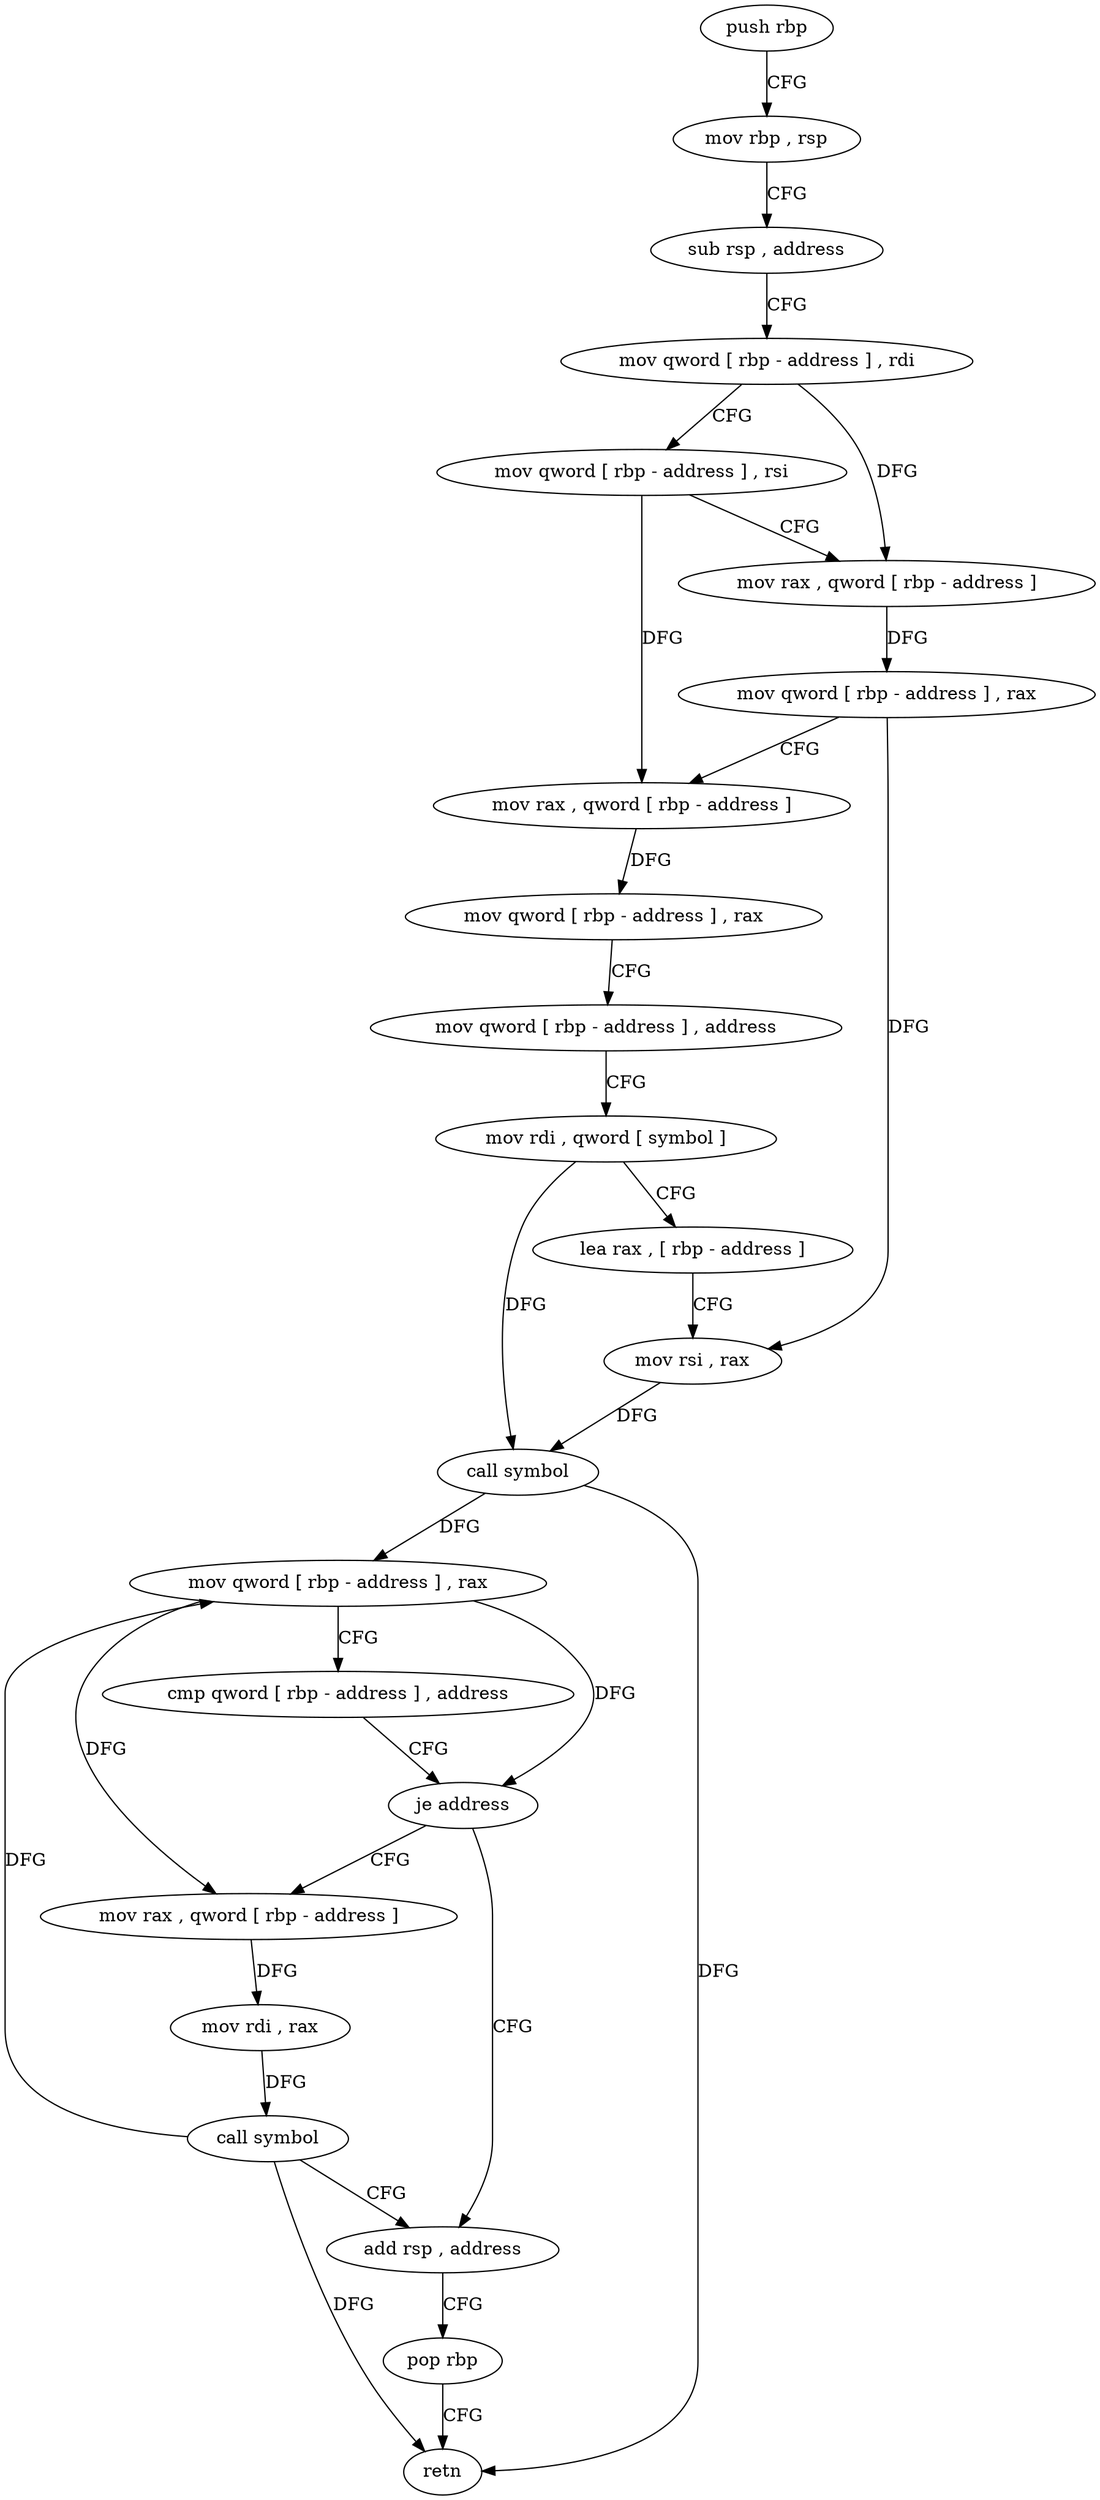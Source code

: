 digraph "func" {
"4244064" [label = "push rbp" ]
"4244065" [label = "mov rbp , rsp" ]
"4244068" [label = "sub rsp , address" ]
"4244072" [label = "mov qword [ rbp - address ] , rdi" ]
"4244076" [label = "mov qword [ rbp - address ] , rsi" ]
"4244080" [label = "mov rax , qword [ rbp - address ]" ]
"4244084" [label = "mov qword [ rbp - address ] , rax" ]
"4244088" [label = "mov rax , qword [ rbp - address ]" ]
"4244092" [label = "mov qword [ rbp - address ] , rax" ]
"4244096" [label = "mov qword [ rbp - address ] , address" ]
"4244104" [label = "mov rdi , qword [ symbol ]" ]
"4244112" [label = "lea rax , [ rbp - address ]" ]
"4244116" [label = "mov rsi , rax" ]
"4244119" [label = "call symbol" ]
"4244124" [label = "mov qword [ rbp - address ] , rax" ]
"4244128" [label = "cmp qword [ rbp - address ] , address" ]
"4244133" [label = "je address" ]
"4244151" [label = "add rsp , address" ]
"4244139" [label = "mov rax , qword [ rbp - address ]" ]
"4244155" [label = "pop rbp" ]
"4244156" [label = "retn" ]
"4244143" [label = "mov rdi , rax" ]
"4244146" [label = "call symbol" ]
"4244064" -> "4244065" [ label = "CFG" ]
"4244065" -> "4244068" [ label = "CFG" ]
"4244068" -> "4244072" [ label = "CFG" ]
"4244072" -> "4244076" [ label = "CFG" ]
"4244072" -> "4244080" [ label = "DFG" ]
"4244076" -> "4244080" [ label = "CFG" ]
"4244076" -> "4244088" [ label = "DFG" ]
"4244080" -> "4244084" [ label = "DFG" ]
"4244084" -> "4244088" [ label = "CFG" ]
"4244084" -> "4244116" [ label = "DFG" ]
"4244088" -> "4244092" [ label = "DFG" ]
"4244092" -> "4244096" [ label = "CFG" ]
"4244096" -> "4244104" [ label = "CFG" ]
"4244104" -> "4244112" [ label = "CFG" ]
"4244104" -> "4244119" [ label = "DFG" ]
"4244112" -> "4244116" [ label = "CFG" ]
"4244116" -> "4244119" [ label = "DFG" ]
"4244119" -> "4244124" [ label = "DFG" ]
"4244119" -> "4244156" [ label = "DFG" ]
"4244124" -> "4244128" [ label = "CFG" ]
"4244124" -> "4244133" [ label = "DFG" ]
"4244124" -> "4244139" [ label = "DFG" ]
"4244128" -> "4244133" [ label = "CFG" ]
"4244133" -> "4244151" [ label = "CFG" ]
"4244133" -> "4244139" [ label = "CFG" ]
"4244151" -> "4244155" [ label = "CFG" ]
"4244139" -> "4244143" [ label = "DFG" ]
"4244155" -> "4244156" [ label = "CFG" ]
"4244143" -> "4244146" [ label = "DFG" ]
"4244146" -> "4244151" [ label = "CFG" ]
"4244146" -> "4244124" [ label = "DFG" ]
"4244146" -> "4244156" [ label = "DFG" ]
}
